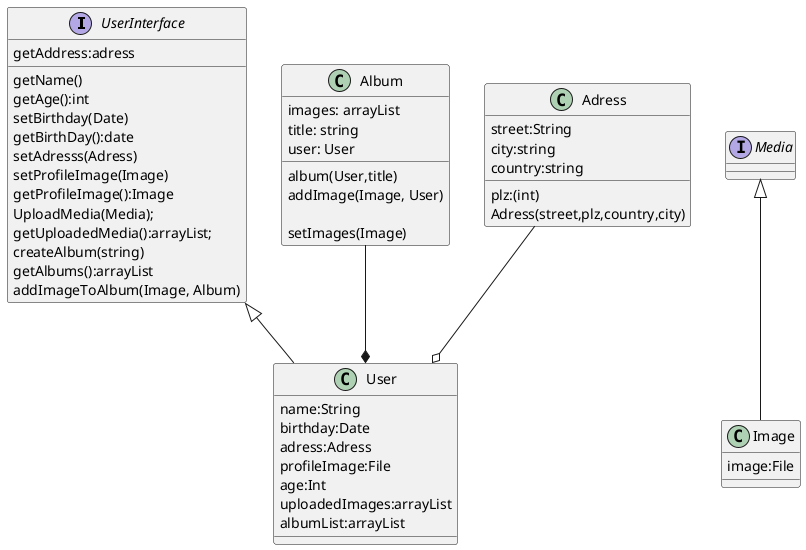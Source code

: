 @startuml
'https://plantuml.com/class-diagram

Interface UserInterface{
getName()
getAge():int
setBirthday(Date)
getBirthDay():date
setAdresss(Adress)
getAddress:adress
setProfileImage(Image)
getProfileImage():Image
 UploadMedia(Media);
 getUploadedMedia():arrayList;
createAlbum(string)
getAlbums():arrayList
addImageToAlbum(Image, Album)
}

Class User{
name:String
birthday:Date
adress:Adress
profileImage:File
age:Int
uploadedImages:arrayList
albumList:arrayList
}

Interface Media{

}
class Image{
image:File
}
class Album{
images: arrayList
title: string
user: User
album(User,title)
addImage(Image, User)

setImages(Image)

}
class Adress{
street:String
plz:(int)
city:string
country:string
Adress(street,plz,country,city)
}
Media <|--  Image
Adress --o User
Album  --* User
UserInterface <|-- User





@enduml